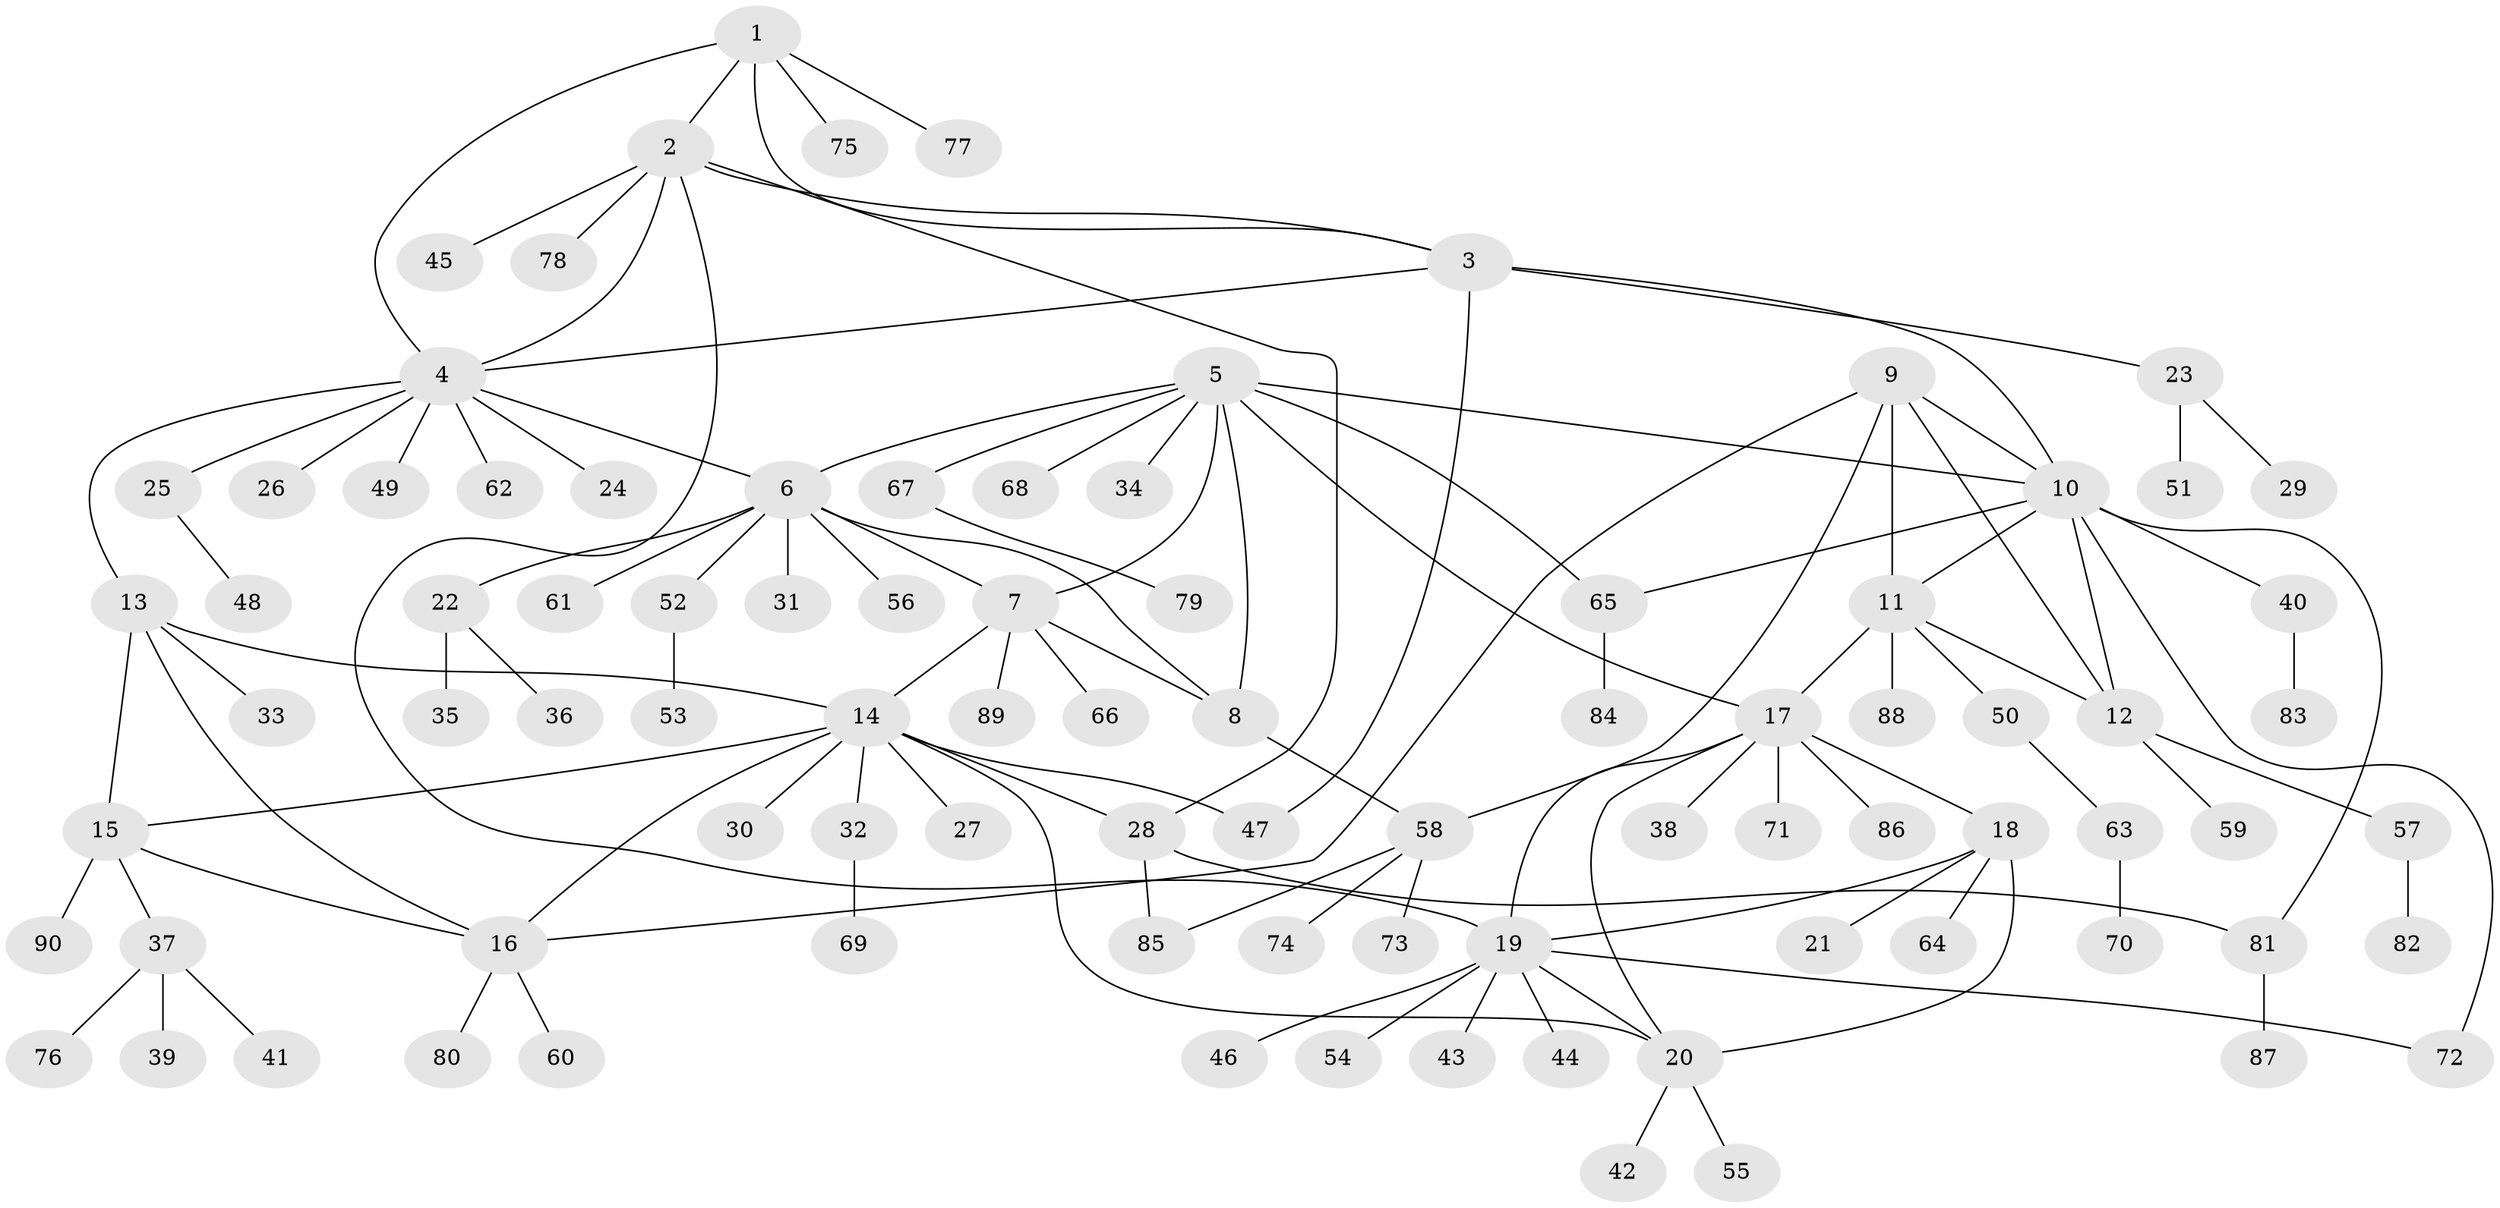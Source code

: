 // coarse degree distribution, {4: 0.12307692307692308, 6: 0.03076923076923077, 9: 0.046153846153846156, 8: 0.046153846153846156, 5: 0.07692307692307693, 7: 0.015384615384615385, 1: 0.49230769230769234, 3: 0.046153846153846156, 2: 0.12307692307692308}
// Generated by graph-tools (version 1.1) at 2025/52/03/04/25 22:52:39]
// undirected, 90 vertices, 117 edges
graph export_dot {
  node [color=gray90,style=filled];
  1;
  2;
  3;
  4;
  5;
  6;
  7;
  8;
  9;
  10;
  11;
  12;
  13;
  14;
  15;
  16;
  17;
  18;
  19;
  20;
  21;
  22;
  23;
  24;
  25;
  26;
  27;
  28;
  29;
  30;
  31;
  32;
  33;
  34;
  35;
  36;
  37;
  38;
  39;
  40;
  41;
  42;
  43;
  44;
  45;
  46;
  47;
  48;
  49;
  50;
  51;
  52;
  53;
  54;
  55;
  56;
  57;
  58;
  59;
  60;
  61;
  62;
  63;
  64;
  65;
  66;
  67;
  68;
  69;
  70;
  71;
  72;
  73;
  74;
  75;
  76;
  77;
  78;
  79;
  80;
  81;
  82;
  83;
  84;
  85;
  86;
  87;
  88;
  89;
  90;
  1 -- 2;
  1 -- 3;
  1 -- 4;
  1 -- 75;
  1 -- 77;
  2 -- 3;
  2 -- 4;
  2 -- 19;
  2 -- 28;
  2 -- 45;
  2 -- 78;
  3 -- 4;
  3 -- 10;
  3 -- 23;
  3 -- 47;
  4 -- 6;
  4 -- 13;
  4 -- 24;
  4 -- 25;
  4 -- 26;
  4 -- 49;
  4 -- 62;
  5 -- 6;
  5 -- 7;
  5 -- 8;
  5 -- 10;
  5 -- 17;
  5 -- 34;
  5 -- 65;
  5 -- 67;
  5 -- 68;
  6 -- 7;
  6 -- 8;
  6 -- 22;
  6 -- 31;
  6 -- 52;
  6 -- 56;
  6 -- 61;
  7 -- 8;
  7 -- 14;
  7 -- 66;
  7 -- 89;
  8 -- 58;
  9 -- 10;
  9 -- 11;
  9 -- 12;
  9 -- 16;
  9 -- 58;
  10 -- 11;
  10 -- 12;
  10 -- 40;
  10 -- 65;
  10 -- 72;
  10 -- 81;
  11 -- 12;
  11 -- 17;
  11 -- 50;
  11 -- 88;
  12 -- 57;
  12 -- 59;
  13 -- 14;
  13 -- 15;
  13 -- 16;
  13 -- 33;
  14 -- 15;
  14 -- 16;
  14 -- 20;
  14 -- 27;
  14 -- 28;
  14 -- 30;
  14 -- 32;
  14 -- 47;
  15 -- 16;
  15 -- 37;
  15 -- 90;
  16 -- 60;
  16 -- 80;
  17 -- 18;
  17 -- 19;
  17 -- 20;
  17 -- 38;
  17 -- 71;
  17 -- 86;
  18 -- 19;
  18 -- 20;
  18 -- 21;
  18 -- 64;
  19 -- 20;
  19 -- 43;
  19 -- 44;
  19 -- 46;
  19 -- 54;
  19 -- 72;
  20 -- 42;
  20 -- 55;
  22 -- 35;
  22 -- 36;
  23 -- 29;
  23 -- 51;
  25 -- 48;
  28 -- 81;
  28 -- 85;
  32 -- 69;
  37 -- 39;
  37 -- 41;
  37 -- 76;
  40 -- 83;
  50 -- 63;
  52 -- 53;
  57 -- 82;
  58 -- 73;
  58 -- 74;
  58 -- 85;
  63 -- 70;
  65 -- 84;
  67 -- 79;
  81 -- 87;
}
